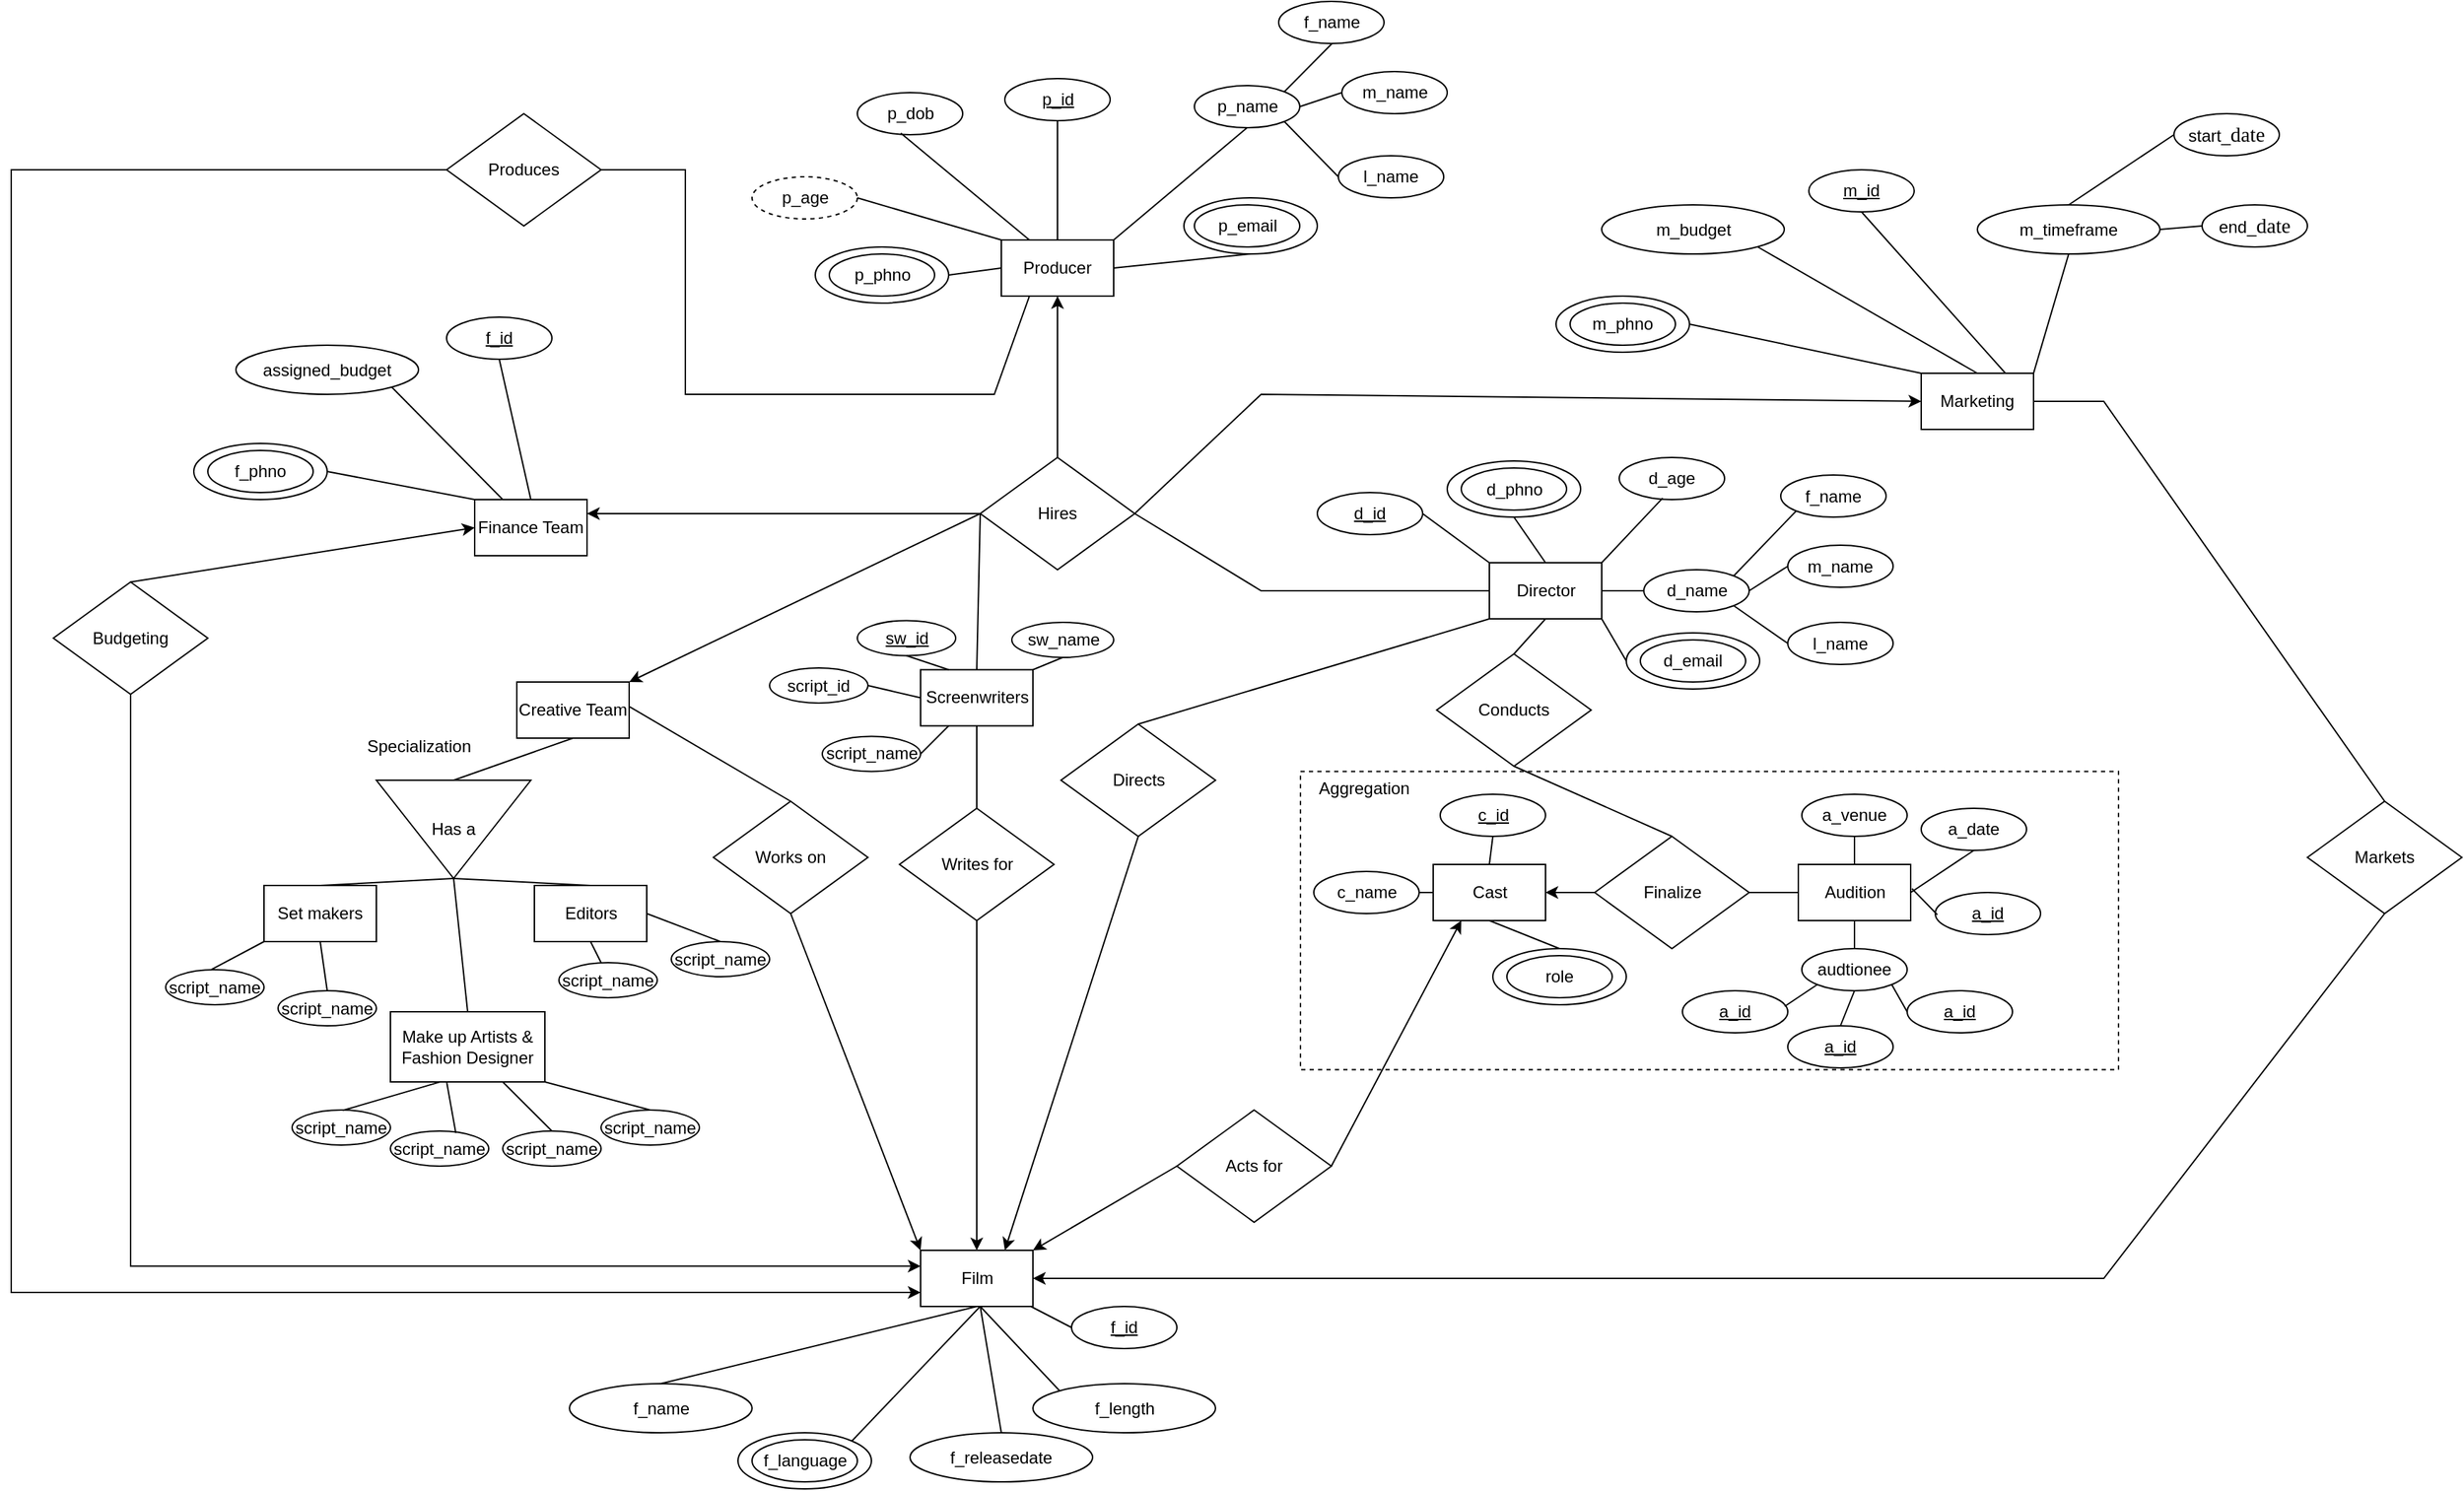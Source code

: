 <mxfile version="24.7.17">
  <diagram name="Page-1" id="a28ancNvF9rZe4fi2EuK">
    <mxGraphModel dx="1861" dy="1610" grid="1" gridSize="10" guides="1" tooltips="1" connect="1" arrows="1" fold="1" page="1" pageScale="1" pageWidth="850" pageHeight="1100" math="0" shadow="0">
      <root>
        <mxCell id="0" />
        <mxCell id="1" parent="0" />
        <mxCell id="AbsimfLk_RCkw9cmsR7M-20" value="" style="rounded=0;whiteSpace=wrap;html=1;dashed=1;" parent="1" vertex="1">
          <mxGeometry x="268" y="98.75" width="582.5" height="212.5" as="geometry" />
        </mxCell>
        <mxCell id="AbsimfLk_RCkw9cmsR7M-3" value="" style="ellipse;whiteSpace=wrap;html=1;" parent="1" vertex="1">
          <mxGeometry x="500" width="95" height="40" as="geometry" />
        </mxCell>
        <mxCell id="AbsimfLk_RCkw9cmsR7M-4" value="" style="endArrow=none;html=1;rounded=0;exitX=1;exitY=1;exitDx=0;exitDy=0;entryX=0;entryY=0.5;entryDx=0;entryDy=0;" parent="1" source="hoW1CS-x4XJGpvW3vnKM-7" target="AbsimfLk_RCkw9cmsR7M-3" edge="1">
          <mxGeometry width="50" height="50" relative="1" as="geometry">
            <mxPoint x="460" y="-5" as="sourcePoint" />
            <mxPoint x="510" y="20" as="targetPoint" />
          </mxGeometry>
        </mxCell>
        <mxCell id="AbsimfLk_RCkw9cmsR7M-2" value="" style="ellipse;whiteSpace=wrap;html=1;" parent="1" vertex="1">
          <mxGeometry x="185" y="-310" width="95" height="40" as="geometry" />
        </mxCell>
        <mxCell id="hoW1CS-x4XJGpvW3vnKM-76" value="" style="ellipse;whiteSpace=wrap;html=1;" parent="1" vertex="1">
          <mxGeometry x="-77.5" y="-275" width="95" height="40" as="geometry" />
        </mxCell>
        <mxCell id="hoW1CS-x4XJGpvW3vnKM-4" value="Cast" style="rounded=0;whiteSpace=wrap;html=1;" parent="1" vertex="1">
          <mxGeometry x="362.5" y="165" width="80" height="40" as="geometry" />
        </mxCell>
        <mxCell id="hoW1CS-x4XJGpvW3vnKM-5" value="&lt;div&gt;Producer&lt;/div&gt;" style="rounded=0;whiteSpace=wrap;html=1;" parent="1" vertex="1">
          <mxGeometry x="55" y="-280" width="80" height="40" as="geometry" />
        </mxCell>
        <mxCell id="hoW1CS-x4XJGpvW3vnKM-6" value="Marketing" style="rounded=0;whiteSpace=wrap;html=1;" parent="1" vertex="1">
          <mxGeometry x="710" y="-185" width="80" height="40" as="geometry" />
        </mxCell>
        <mxCell id="hoW1CS-x4XJGpvW3vnKM-7" value="Director" style="rounded=0;whiteSpace=wrap;html=1;" parent="1" vertex="1">
          <mxGeometry x="402.5" y="-50" width="80" height="40" as="geometry" />
        </mxCell>
        <mxCell id="hoW1CS-x4XJGpvW3vnKM-8" value="Finance Team" style="rounded=0;whiteSpace=wrap;html=1;" parent="1" vertex="1">
          <mxGeometry x="-320" y="-95" width="80" height="40" as="geometry" />
        </mxCell>
        <mxCell id="hoW1CS-x4XJGpvW3vnKM-9" value="Creative Team" style="rounded=0;whiteSpace=wrap;html=1;" parent="1" vertex="1">
          <mxGeometry x="-290" y="35" width="80" height="40" as="geometry" />
        </mxCell>
        <mxCell id="hoW1CS-x4XJGpvW3vnKM-10" value="Screenwriters" style="rounded=0;whiteSpace=wrap;html=1;" parent="1" vertex="1">
          <mxGeometry x="-2.5" y="26.25" width="80" height="40" as="geometry" />
        </mxCell>
        <mxCell id="hoW1CS-x4XJGpvW3vnKM-11" value="Audition" style="rounded=0;whiteSpace=wrap;html=1;" parent="1" vertex="1">
          <mxGeometry x="622.5" y="165" width="80" height="40" as="geometry" />
        </mxCell>
        <mxCell id="hoW1CS-x4XJGpvW3vnKM-14" value="Produces" style="rhombus;whiteSpace=wrap;html=1;" parent="1" vertex="1">
          <mxGeometry x="-340" y="-370" width="110" height="80" as="geometry" />
        </mxCell>
        <mxCell id="1Vm8GJdrDrxkY6hrFtAs-20" style="edgeStyle=orthogonalEdgeStyle;rounded=0;orthogonalLoop=1;jettySize=auto;html=1;entryX=0.5;entryY=1;entryDx=0;entryDy=0;" edge="1" parent="1" source="hoW1CS-x4XJGpvW3vnKM-22" target="hoW1CS-x4XJGpvW3vnKM-5">
          <mxGeometry relative="1" as="geometry" />
        </mxCell>
        <mxCell id="1Vm8GJdrDrxkY6hrFtAs-21" style="edgeStyle=orthogonalEdgeStyle;rounded=0;orthogonalLoop=1;jettySize=auto;html=1;entryX=1;entryY=0.25;entryDx=0;entryDy=0;" edge="1" parent="1" source="hoW1CS-x4XJGpvW3vnKM-22" target="hoW1CS-x4XJGpvW3vnKM-8">
          <mxGeometry relative="1" as="geometry" />
        </mxCell>
        <mxCell id="hoW1CS-x4XJGpvW3vnKM-22" value="Hires" style="rhombus;whiteSpace=wrap;html=1;" parent="1" vertex="1">
          <mxGeometry x="40" y="-125" width="110" height="80" as="geometry" />
        </mxCell>
        <mxCell id="hoW1CS-x4XJGpvW3vnKM-24" value="Directs" style="rhombus;whiteSpace=wrap;html=1;" parent="1" vertex="1">
          <mxGeometry x="97.5" y="65" width="110" height="80" as="geometry" />
        </mxCell>
        <mxCell id="hoW1CS-x4XJGpvW3vnKM-25" value="Works on" style="rhombus;whiteSpace=wrap;html=1;" parent="1" vertex="1">
          <mxGeometry x="-150" y="120" width="110" height="80" as="geometry" />
        </mxCell>
        <mxCell id="hoW1CS-x4XJGpvW3vnKM-26" value="Writes for" style="rhombus;whiteSpace=wrap;html=1;" parent="1" vertex="1">
          <mxGeometry x="-17.5" y="125" width="110" height="80" as="geometry" />
        </mxCell>
        <mxCell id="hoW1CS-x4XJGpvW3vnKM-27" value="Conducts" style="rhombus;whiteSpace=wrap;html=1;" parent="1" vertex="1">
          <mxGeometry x="365" y="15" width="110" height="80" as="geometry" />
        </mxCell>
        <mxCell id="hoW1CS-x4XJGpvW3vnKM-29" value="Finalize" style="rhombus;whiteSpace=wrap;html=1;" parent="1" vertex="1">
          <mxGeometry x="477.5" y="145" width="110" height="80" as="geometry" />
        </mxCell>
        <mxCell id="hoW1CS-x4XJGpvW3vnKM-30" value="Acts for" style="rhombus;whiteSpace=wrap;html=1;" parent="1" vertex="1">
          <mxGeometry x="180" y="340" width="110" height="80" as="geometry" />
        </mxCell>
        <mxCell id="hoW1CS-x4XJGpvW3vnKM-40" value="" style="endArrow=none;html=1;rounded=0;entryX=0;entryY=0.5;entryDx=0;entryDy=0;exitX=0.5;exitY=0;exitDx=0;exitDy=0;" parent="1" source="hoW1CS-x4XJGpvW3vnKM-10" target="hoW1CS-x4XJGpvW3vnKM-22" edge="1">
          <mxGeometry width="50" height="50" relative="1" as="geometry">
            <mxPoint x="50" y="-75" as="sourcePoint" />
            <mxPoint x="50" y="-125" as="targetPoint" />
          </mxGeometry>
        </mxCell>
        <mxCell id="hoW1CS-x4XJGpvW3vnKM-52" value="" style="endArrow=none;html=1;rounded=0;entryX=0.5;entryY=1;entryDx=0;entryDy=0;exitX=0.5;exitY=0;exitDx=0;exitDy=0;" parent="1" source="hoW1CS-x4XJGpvW3vnKM-26" target="hoW1CS-x4XJGpvW3vnKM-10" edge="1">
          <mxGeometry width="50" height="50" relative="1" as="geometry">
            <mxPoint x="160" y="35" as="sourcePoint" />
            <mxPoint x="160" y="-15" as="targetPoint" />
          </mxGeometry>
        </mxCell>
        <mxCell id="hoW1CS-x4XJGpvW3vnKM-58" value="Budgeting" style="rhombus;whiteSpace=wrap;html=1;" parent="1" vertex="1">
          <mxGeometry x="-620" y="-36.25" width="110" height="80" as="geometry" />
        </mxCell>
        <mxCell id="hoW1CS-x4XJGpvW3vnKM-64" value="Markets" style="rhombus;whiteSpace=wrap;html=1;" parent="1" vertex="1">
          <mxGeometry x="985" y="120" width="110" height="80" as="geometry" />
        </mxCell>
        <mxCell id="hoW1CS-x4XJGpvW3vnKM-68" value="&lt;u&gt;p_id&lt;/u&gt;" style="ellipse;whiteSpace=wrap;html=1;" parent="1" vertex="1">
          <mxGeometry x="57.5" y="-395" width="75" height="30" as="geometry" />
        </mxCell>
        <mxCell id="hoW1CS-x4XJGpvW3vnKM-69" value="p_name" style="ellipse;whiteSpace=wrap;html=1;" parent="1" vertex="1">
          <mxGeometry x="192.5" y="-390" width="75" height="30" as="geometry" />
        </mxCell>
        <mxCell id="hoW1CS-x4XJGpvW3vnKM-70" value="f_name" style="ellipse;whiteSpace=wrap;html=1;" parent="1" vertex="1">
          <mxGeometry x="252.5" y="-450" width="75" height="30" as="geometry" />
        </mxCell>
        <mxCell id="hoW1CS-x4XJGpvW3vnKM-71" value="m_name" style="ellipse;whiteSpace=wrap;html=1;" parent="1" vertex="1">
          <mxGeometry x="297.5" y="-400" width="75" height="30" as="geometry" />
        </mxCell>
        <mxCell id="hoW1CS-x4XJGpvW3vnKM-72" value="l_name" style="ellipse;whiteSpace=wrap;html=1;" parent="1" vertex="1">
          <mxGeometry x="295" y="-340" width="75" height="30" as="geometry" />
        </mxCell>
        <mxCell id="hoW1CS-x4XJGpvW3vnKM-73" value="p_dob" style="ellipse;whiteSpace=wrap;html=1;" parent="1" vertex="1">
          <mxGeometry x="-47.5" y="-385" width="75" height="30" as="geometry" />
        </mxCell>
        <mxCell id="hoW1CS-x4XJGpvW3vnKM-74" value="p_age" style="ellipse;whiteSpace=wrap;html=1;dashed=1;" parent="1" vertex="1">
          <mxGeometry x="-122.5" y="-325" width="75" height="30" as="geometry" />
        </mxCell>
        <mxCell id="hoW1CS-x4XJGpvW3vnKM-75" value="&lt;p&gt;p_phno&lt;/p&gt;" style="ellipse;whiteSpace=wrap;html=1;" parent="1" vertex="1">
          <mxGeometry x="-67.5" y="-270" width="75" height="30" as="geometry" />
        </mxCell>
        <mxCell id="hoW1CS-x4XJGpvW3vnKM-77" value="p_email" style="ellipse;whiteSpace=wrap;html=1;" parent="1" vertex="1">
          <mxGeometry x="192.5" y="-305" width="75" height="30" as="geometry" />
        </mxCell>
        <mxCell id="hoW1CS-x4XJGpvW3vnKM-78" value="" style="endArrow=none;html=1;rounded=0;exitX=1;exitY=0.5;exitDx=0;exitDy=0;entryX=0.5;entryY=1;entryDx=0;entryDy=0;" parent="1" source="hoW1CS-x4XJGpvW3vnKM-5" target="AbsimfLk_RCkw9cmsR7M-2" edge="1">
          <mxGeometry width="50" height="50" relative="1" as="geometry">
            <mxPoint x="222.5" y="-265" as="sourcePoint" />
            <mxPoint x="272.5" y="-315" as="targetPoint" />
          </mxGeometry>
        </mxCell>
        <mxCell id="hoW1CS-x4XJGpvW3vnKM-80" value="" style="endArrow=none;html=1;rounded=0;exitX=0.5;exitY=0;exitDx=0;exitDy=0;entryX=0.5;entryY=1;entryDx=0;entryDy=0;" parent="1" source="hoW1CS-x4XJGpvW3vnKM-5" target="hoW1CS-x4XJGpvW3vnKM-68" edge="1">
          <mxGeometry width="50" height="50" relative="1" as="geometry">
            <mxPoint x="152.5" y="-245" as="sourcePoint" />
            <mxPoint x="240.5" y="-265" as="targetPoint" />
          </mxGeometry>
        </mxCell>
        <mxCell id="hoW1CS-x4XJGpvW3vnKM-81" value="" style="endArrow=none;html=1;rounded=0;exitX=1;exitY=0;exitDx=0;exitDy=0;entryX=0.5;entryY=1;entryDx=0;entryDy=0;" parent="1" source="hoW1CS-x4XJGpvW3vnKM-5" target="hoW1CS-x4XJGpvW3vnKM-69" edge="1">
          <mxGeometry width="50" height="50" relative="1" as="geometry">
            <mxPoint x="162.5" y="-235" as="sourcePoint" />
            <mxPoint x="250.5" y="-255" as="targetPoint" />
          </mxGeometry>
        </mxCell>
        <mxCell id="hoW1CS-x4XJGpvW3vnKM-82" value="" style="endArrow=none;html=1;rounded=0;exitX=1;exitY=0;exitDx=0;exitDy=0;entryX=0.5;entryY=1;entryDx=0;entryDy=0;" parent="1" source="hoW1CS-x4XJGpvW3vnKM-69" edge="1">
          <mxGeometry width="50" height="50" relative="1" as="geometry">
            <mxPoint x="202.5" y="-400" as="sourcePoint" />
            <mxPoint x="290.5" y="-420" as="targetPoint" />
          </mxGeometry>
        </mxCell>
        <mxCell id="hoW1CS-x4XJGpvW3vnKM-83" value="" style="endArrow=none;html=1;rounded=0;exitX=1;exitY=0.5;exitDx=0;exitDy=0;entryX=0;entryY=0.5;entryDx=0;entryDy=0;" parent="1" source="hoW1CS-x4XJGpvW3vnKM-69" target="hoW1CS-x4XJGpvW3vnKM-71" edge="1">
          <mxGeometry width="50" height="50" relative="1" as="geometry">
            <mxPoint x="182.5" y="-215" as="sourcePoint" />
            <mxPoint x="270.5" y="-235" as="targetPoint" />
          </mxGeometry>
        </mxCell>
        <mxCell id="hoW1CS-x4XJGpvW3vnKM-84" value="" style="endArrow=none;html=1;rounded=0;exitX=1;exitY=1;exitDx=0;exitDy=0;entryX=0;entryY=0.5;entryDx=0;entryDy=0;" parent="1" source="hoW1CS-x4XJGpvW3vnKM-69" target="hoW1CS-x4XJGpvW3vnKM-72" edge="1">
          <mxGeometry width="50" height="50" relative="1" as="geometry">
            <mxPoint x="192.5" y="-205" as="sourcePoint" />
            <mxPoint x="280.5" y="-225" as="targetPoint" />
          </mxGeometry>
        </mxCell>
        <mxCell id="hoW1CS-x4XJGpvW3vnKM-86" value="" style="endArrow=none;html=1;rounded=0;exitX=0.25;exitY=0;exitDx=0;exitDy=0;entryX=0.412;entryY=0.964;entryDx=0;entryDy=0;entryPerimeter=0;" parent="1" source="hoW1CS-x4XJGpvW3vnKM-5" target="hoW1CS-x4XJGpvW3vnKM-73" edge="1">
          <mxGeometry width="50" height="50" relative="1" as="geometry">
            <mxPoint x="112.5" y="-265" as="sourcePoint" />
            <mxPoint x="104.5" y="-355" as="targetPoint" />
          </mxGeometry>
        </mxCell>
        <mxCell id="hoW1CS-x4XJGpvW3vnKM-87" value="" style="endArrow=none;html=1;rounded=0;exitX=0;exitY=0;exitDx=0;exitDy=0;entryX=1;entryY=0.5;entryDx=0;entryDy=0;" parent="1" source="hoW1CS-x4XJGpvW3vnKM-5" target="hoW1CS-x4XJGpvW3vnKM-74" edge="1">
          <mxGeometry width="50" height="50" relative="1" as="geometry">
            <mxPoint x="122.5" y="-255" as="sourcePoint" />
            <mxPoint x="114.5" y="-345" as="targetPoint" />
          </mxGeometry>
        </mxCell>
        <mxCell id="hoW1CS-x4XJGpvW3vnKM-89" value="" style="endArrow=none;html=1;rounded=0;exitX=0;exitY=0.5;exitDx=0;exitDy=0;entryX=1;entryY=0.5;entryDx=0;entryDy=0;" parent="1" source="hoW1CS-x4XJGpvW3vnKM-5" target="hoW1CS-x4XJGpvW3vnKM-76" edge="1">
          <mxGeometry width="50" height="50" relative="1" as="geometry">
            <mxPoint x="132.5" y="-245" as="sourcePoint" />
            <mxPoint x="22.5" y="-255" as="targetPoint" />
          </mxGeometry>
        </mxCell>
        <mxCell id="hoW1CS-x4XJGpvW3vnKM-97" value="" style="endArrow=none;html=1;rounded=0;entryX=1;entryY=0.5;entryDx=0;entryDy=0;exitX=0;exitY=0.5;exitDx=0;exitDy=0;" parent="1" source="hoW1CS-x4XJGpvW3vnKM-11" target="hoW1CS-x4XJGpvW3vnKM-29" edge="1">
          <mxGeometry width="50" height="50" relative="1" as="geometry">
            <mxPoint x="372.5" y="275" as="sourcePoint" />
            <mxPoint x="412.5" y="215" as="targetPoint" />
          </mxGeometry>
        </mxCell>
        <mxCell id="hoW1CS-x4XJGpvW3vnKM-99" value="" style="endArrow=none;html=1;rounded=0;entryX=0.5;entryY=1;entryDx=0;entryDy=0;exitX=0.5;exitY=0;exitDx=0;exitDy=0;" parent="1" source="hoW1CS-x4XJGpvW3vnKM-29" target="hoW1CS-x4XJGpvW3vnKM-27" edge="1">
          <mxGeometry width="50" height="50" relative="1" as="geometry">
            <mxPoint x="260" y="255" as="sourcePoint" />
            <mxPoint x="300" y="195" as="targetPoint" />
          </mxGeometry>
        </mxCell>
        <mxCell id="hoW1CS-x4XJGpvW3vnKM-100" value="" style="endArrow=none;html=1;rounded=0;entryX=0.5;entryY=1;entryDx=0;entryDy=0;" parent="1" target="hoW1CS-x4XJGpvW3vnKM-7" edge="1">
          <mxGeometry width="50" height="50" relative="1" as="geometry">
            <mxPoint x="420" y="15" as="sourcePoint" />
            <mxPoint x="310" y="205" as="targetPoint" />
          </mxGeometry>
        </mxCell>
        <mxCell id="hoW1CS-x4XJGpvW3vnKM-101" value="" style="endArrow=none;html=1;rounded=0;entryX=1;entryY=0.5;entryDx=0;entryDy=0;exitX=0;exitY=0.5;exitDx=0;exitDy=0;" parent="1" source="hoW1CS-x4XJGpvW3vnKM-7" target="hoW1CS-x4XJGpvW3vnKM-22" edge="1">
          <mxGeometry width="50" height="50" relative="1" as="geometry">
            <mxPoint x="280" y="275" as="sourcePoint" />
            <mxPoint x="320" y="215" as="targetPoint" />
            <Array as="points">
              <mxPoint x="240" y="-30" />
            </Array>
          </mxGeometry>
        </mxCell>
        <mxCell id="hoW1CS-x4XJGpvW3vnKM-102" value="" style="endArrow=none;html=1;rounded=0;entryX=0;entryY=1;entryDx=0;entryDy=0;exitX=0.5;exitY=0;exitDx=0;exitDy=0;" parent="1" source="hoW1CS-x4XJGpvW3vnKM-24" target="hoW1CS-x4XJGpvW3vnKM-7" edge="1">
          <mxGeometry width="50" height="50" relative="1" as="geometry">
            <mxPoint x="290" y="285" as="sourcePoint" />
            <mxPoint x="330" y="225" as="targetPoint" />
          </mxGeometry>
        </mxCell>
        <mxCell id="hoW1CS-x4XJGpvW3vnKM-104" value="Has a" style="triangle;whiteSpace=wrap;html=1;verticalAlign=middle;textDirection=rtl;direction=south;labelPosition=center;verticalLabelPosition=middle;align=center;" parent="1" vertex="1">
          <mxGeometry x="-390" y="105" width="110" height="70" as="geometry" />
        </mxCell>
        <mxCell id="hoW1CS-x4XJGpvW3vnKM-105" value="" style="endArrow=none;html=1;rounded=0;entryX=0.5;entryY=1;entryDx=0;entryDy=0;exitX=0;exitY=0.5;exitDx=0;exitDy=0;" parent="1" source="hoW1CS-x4XJGpvW3vnKM-104" target="hoW1CS-x4XJGpvW3vnKM-9" edge="1">
          <mxGeometry width="50" height="50" relative="1" as="geometry">
            <mxPoint x="-20" y="255" as="sourcePoint" />
            <mxPoint x="-105" y="195" as="targetPoint" />
          </mxGeometry>
        </mxCell>
        <mxCell id="hoW1CS-x4XJGpvW3vnKM-106" value="Set makers" style="rounded=0;whiteSpace=wrap;html=1;" parent="1" vertex="1">
          <mxGeometry x="-470" y="180" width="80" height="40" as="geometry" />
        </mxCell>
        <mxCell id="hoW1CS-x4XJGpvW3vnKM-107" value="Make up Artists &amp;amp; Fashion Designer" style="rounded=0;whiteSpace=wrap;html=1;" parent="1" vertex="1">
          <mxGeometry x="-380" y="270" width="110" height="50" as="geometry" />
        </mxCell>
        <mxCell id="hoW1CS-x4XJGpvW3vnKM-108" value="Editors" style="rounded=0;whiteSpace=wrap;html=1;" parent="1" vertex="1">
          <mxGeometry x="-277.5" y="180" width="80" height="40" as="geometry" />
        </mxCell>
        <mxCell id="hoW1CS-x4XJGpvW3vnKM-110" value="" style="endArrow=none;html=1;rounded=0;entryX=1;entryY=0.5;entryDx=0;entryDy=0;exitX=0.5;exitY=0;exitDx=0;exitDy=0;" parent="1" source="hoW1CS-x4XJGpvW3vnKM-106" target="hoW1CS-x4XJGpvW3vnKM-104" edge="1">
          <mxGeometry width="50" height="50" relative="1" as="geometry">
            <mxPoint x="-325" y="180" as="sourcePoint" />
            <mxPoint x="-290" y="135" as="targetPoint" />
          </mxGeometry>
        </mxCell>
        <mxCell id="hoW1CS-x4XJGpvW3vnKM-111" value="" style="endArrow=none;html=1;rounded=0;entryX=0.5;entryY=0;entryDx=0;entryDy=0;exitX=1;exitY=0.5;exitDx=0;exitDy=0;" parent="1" source="hoW1CS-x4XJGpvW3vnKM-104" target="hoW1CS-x4XJGpvW3vnKM-107" edge="1">
          <mxGeometry width="50" height="50" relative="1" as="geometry">
            <mxPoint x="-315" y="190" as="sourcePoint" />
            <mxPoint x="-280" y="145" as="targetPoint" />
          </mxGeometry>
        </mxCell>
        <mxCell id="hoW1CS-x4XJGpvW3vnKM-112" value="" style="endArrow=none;html=1;rounded=0;entryX=1;entryY=0.5;entryDx=0;entryDy=0;exitX=0.5;exitY=0;exitDx=0;exitDy=0;" parent="1" source="hoW1CS-x4XJGpvW3vnKM-108" target="hoW1CS-x4XJGpvW3vnKM-104" edge="1">
          <mxGeometry width="50" height="50" relative="1" as="geometry">
            <mxPoint x="-305" y="200" as="sourcePoint" />
            <mxPoint x="-270" y="155" as="targetPoint" />
          </mxGeometry>
        </mxCell>
        <mxCell id="hoW1CS-x4XJGpvW3vnKM-130" value="d_name" style="ellipse;whiteSpace=wrap;html=1;" parent="1" vertex="1">
          <mxGeometry x="512.5" y="-45" width="75" height="30" as="geometry" />
        </mxCell>
        <mxCell id="hoW1CS-x4XJGpvW3vnKM-131" value="f_name" style="ellipse;whiteSpace=wrap;html=1;" parent="1" vertex="1">
          <mxGeometry x="610" y="-112.5" width="75" height="30" as="geometry" />
        </mxCell>
        <mxCell id="hoW1CS-x4XJGpvW3vnKM-132" value="m_name" style="ellipse;whiteSpace=wrap;html=1;" parent="1" vertex="1">
          <mxGeometry x="615" y="-62.5" width="75" height="30" as="geometry" />
        </mxCell>
        <mxCell id="hoW1CS-x4XJGpvW3vnKM-133" value="l_name" style="ellipse;whiteSpace=wrap;html=1;" parent="1" vertex="1">
          <mxGeometry x="615" y="-7.5" width="75" height="30" as="geometry" />
        </mxCell>
        <mxCell id="hoW1CS-x4XJGpvW3vnKM-134" value="d_email" style="ellipse;whiteSpace=wrap;html=1;" parent="1" vertex="1">
          <mxGeometry x="510" y="5" width="75" height="30" as="geometry" />
        </mxCell>
        <mxCell id="hoW1CS-x4XJGpvW3vnKM-135" value="" style="endArrow=none;html=1;rounded=0;exitX=1;exitY=0;exitDx=0;exitDy=0;entryX=0;entryY=1;entryDx=0;entryDy=0;" parent="1" source="hoW1CS-x4XJGpvW3vnKM-130" target="hoW1CS-x4XJGpvW3vnKM-131" edge="1">
          <mxGeometry width="50" height="50" relative="1" as="geometry">
            <mxPoint x="520" y="-62.5" as="sourcePoint" />
            <mxPoint x="608" y="-82.5" as="targetPoint" />
          </mxGeometry>
        </mxCell>
        <mxCell id="hoW1CS-x4XJGpvW3vnKM-136" value="" style="endArrow=none;html=1;rounded=0;exitX=1;exitY=0.5;exitDx=0;exitDy=0;entryX=0;entryY=0.5;entryDx=0;entryDy=0;" parent="1" source="hoW1CS-x4XJGpvW3vnKM-130" target="hoW1CS-x4XJGpvW3vnKM-132" edge="1">
          <mxGeometry width="50" height="50" relative="1" as="geometry">
            <mxPoint x="500" y="122.5" as="sourcePoint" />
            <mxPoint x="588" y="102.5" as="targetPoint" />
          </mxGeometry>
        </mxCell>
        <mxCell id="hoW1CS-x4XJGpvW3vnKM-137" value="" style="endArrow=none;html=1;rounded=0;exitX=1;exitY=1;exitDx=0;exitDy=0;entryX=0;entryY=0.5;entryDx=0;entryDy=0;" parent="1" source="hoW1CS-x4XJGpvW3vnKM-130" target="hoW1CS-x4XJGpvW3vnKM-133" edge="1">
          <mxGeometry width="50" height="50" relative="1" as="geometry">
            <mxPoint x="510" y="132.5" as="sourcePoint" />
            <mxPoint x="598" y="112.5" as="targetPoint" />
          </mxGeometry>
        </mxCell>
        <mxCell id="hoW1CS-x4XJGpvW3vnKM-140" value="" style="ellipse;whiteSpace=wrap;html=1;" parent="1" vertex="1">
          <mxGeometry x="372.5" y="-122.5" width="95" height="40" as="geometry" />
        </mxCell>
        <mxCell id="hoW1CS-x4XJGpvW3vnKM-141" value="d_age" style="ellipse;whiteSpace=wrap;html=1;" parent="1" vertex="1">
          <mxGeometry x="495" y="-125" width="75" height="30" as="geometry" />
        </mxCell>
        <mxCell id="hoW1CS-x4XJGpvW3vnKM-143" value="&lt;p&gt;d_phno&lt;/p&gt;" style="ellipse;whiteSpace=wrap;html=1;" parent="1" vertex="1">
          <mxGeometry x="382.5" y="-117.5" width="75" height="30" as="geometry" />
        </mxCell>
        <mxCell id="hoW1CS-x4XJGpvW3vnKM-144" value="" style="endArrow=none;html=1;rounded=0;exitX=1;exitY=0;exitDx=0;exitDy=0;entryX=0.412;entryY=0.964;entryDx=0;entryDy=0;entryPerimeter=0;" parent="1" source="hoW1CS-x4XJGpvW3vnKM-7" target="hoW1CS-x4XJGpvW3vnKM-141" edge="1">
          <mxGeometry width="50" height="50" relative="1" as="geometry">
            <mxPoint x="535" y="-95" as="sourcePoint" />
            <mxPoint x="557" y="-175" as="targetPoint" />
          </mxGeometry>
        </mxCell>
        <mxCell id="hoW1CS-x4XJGpvW3vnKM-146" value="" style="endArrow=none;html=1;rounded=0;exitX=0.5;exitY=0;exitDx=0;exitDy=0;entryX=0.5;entryY=1;entryDx=0;entryDy=0;" parent="1" source="hoW1CS-x4XJGpvW3vnKM-7" target="hoW1CS-x4XJGpvW3vnKM-140" edge="1">
          <mxGeometry width="50" height="50" relative="1" as="geometry">
            <mxPoint x="520" y="-102.5" as="sourcePoint" />
            <mxPoint x="480" y="-102.5" as="targetPoint" />
          </mxGeometry>
        </mxCell>
        <mxCell id="hoW1CS-x4XJGpvW3vnKM-148" value="" style="endArrow=none;html=1;rounded=0;exitX=1;exitY=0.5;exitDx=0;exitDy=0;entryX=0;entryY=0.5;entryDx=0;entryDy=0;" parent="1" source="hoW1CS-x4XJGpvW3vnKM-7" target="hoW1CS-x4XJGpvW3vnKM-130" edge="1">
          <mxGeometry width="50" height="50" relative="1" as="geometry">
            <mxPoint x="470" y="5" as="sourcePoint" />
            <mxPoint x="520" y="30" as="targetPoint" />
          </mxGeometry>
        </mxCell>
        <mxCell id="hoW1CS-x4XJGpvW3vnKM-149" value="&lt;u&gt;f_id&lt;/u&gt;" style="ellipse;whiteSpace=wrap;html=1;" parent="1" vertex="1">
          <mxGeometry x="-340" y="-225" width="75" height="30" as="geometry" />
        </mxCell>
        <mxCell id="hoW1CS-x4XJGpvW3vnKM-150" value="assigned_budget" style="ellipse;whiteSpace=wrap;html=1;" parent="1" vertex="1">
          <mxGeometry x="-490" y="-205" width="130" height="35" as="geometry" />
        </mxCell>
        <mxCell id="hoW1CS-x4XJGpvW3vnKM-153" value="" style="ellipse;whiteSpace=wrap;html=1;" parent="1" vertex="1">
          <mxGeometry x="-520" y="-135" width="95" height="40" as="geometry" />
        </mxCell>
        <mxCell id="hoW1CS-x4XJGpvW3vnKM-154" value="&lt;p&gt;f_phno&lt;/p&gt;" style="ellipse;whiteSpace=wrap;html=1;" parent="1" vertex="1">
          <mxGeometry x="-510" y="-130" width="75" height="30" as="geometry" />
        </mxCell>
        <mxCell id="hoW1CS-x4XJGpvW3vnKM-155" value="" style="endArrow=none;html=1;rounded=0;exitX=0.5;exitY=0;exitDx=0;exitDy=0;entryX=0.5;entryY=1;entryDx=0;entryDy=0;" parent="1" source="hoW1CS-x4XJGpvW3vnKM-8" target="hoW1CS-x4XJGpvW3vnKM-149" edge="1">
          <mxGeometry width="50" height="50" relative="1" as="geometry">
            <mxPoint x="-200" y="-140" as="sourcePoint" />
            <mxPoint x="-310" y="-175" as="targetPoint" />
          </mxGeometry>
        </mxCell>
        <mxCell id="hoW1CS-x4XJGpvW3vnKM-156" value="" style="endArrow=none;html=1;rounded=0;exitX=0.25;exitY=0;exitDx=0;exitDy=0;entryX=1;entryY=1;entryDx=0;entryDy=0;" parent="1" source="hoW1CS-x4XJGpvW3vnKM-8" target="hoW1CS-x4XJGpvW3vnKM-150" edge="1">
          <mxGeometry width="50" height="50" relative="1" as="geometry">
            <mxPoint x="-270" y="-85" as="sourcePoint" />
            <mxPoint x="-292" y="-185" as="targetPoint" />
          </mxGeometry>
        </mxCell>
        <mxCell id="hoW1CS-x4XJGpvW3vnKM-157" value="" style="endArrow=none;html=1;rounded=0;exitX=0;exitY=0;exitDx=0;exitDy=0;entryX=1;entryY=0.5;entryDx=0;entryDy=0;" parent="1" source="hoW1CS-x4XJGpvW3vnKM-8" target="hoW1CS-x4XJGpvW3vnKM-153" edge="1">
          <mxGeometry width="50" height="50" relative="1" as="geometry">
            <mxPoint x="-260" y="-75" as="sourcePoint" />
            <mxPoint x="-282" y="-175" as="targetPoint" />
          </mxGeometry>
        </mxCell>
        <mxCell id="hoW1CS-x4XJGpvW3vnKM-158" value="&lt;u&gt;m_id&lt;/u&gt;" style="ellipse;whiteSpace=wrap;html=1;" parent="1" vertex="1">
          <mxGeometry x="630" y="-330" width="75" height="30" as="geometry" />
        </mxCell>
        <mxCell id="hoW1CS-x4XJGpvW3vnKM-159" value="m_budget" style="ellipse;whiteSpace=wrap;html=1;" parent="1" vertex="1">
          <mxGeometry x="482.5" y="-305" width="130" height="35" as="geometry" />
        </mxCell>
        <mxCell id="hoW1CS-x4XJGpvW3vnKM-160" value="" style="ellipse;whiteSpace=wrap;html=1;" parent="1" vertex="1">
          <mxGeometry x="450" y="-240" width="95" height="40" as="geometry" />
        </mxCell>
        <mxCell id="hoW1CS-x4XJGpvW3vnKM-161" value="&lt;p&gt;m_phno&lt;/p&gt;" style="ellipse;whiteSpace=wrap;html=1;" parent="1" vertex="1">
          <mxGeometry x="460" y="-235" width="75" height="30" as="geometry" />
        </mxCell>
        <mxCell id="hoW1CS-x4XJGpvW3vnKM-162" value="" style="endArrow=none;html=1;rounded=0;exitX=0.75;exitY=0;exitDx=0;exitDy=0;entryX=0.5;entryY=1;entryDx=0;entryDy=0;" parent="1" source="hoW1CS-x4XJGpvW3vnKM-6" target="hoW1CS-x4XJGpvW3vnKM-158" edge="1">
          <mxGeometry width="50" height="50" relative="1" as="geometry">
            <mxPoint x="690" y="-200" as="sourcePoint" />
            <mxPoint x="660" y="-280" as="targetPoint" />
          </mxGeometry>
        </mxCell>
        <mxCell id="hoW1CS-x4XJGpvW3vnKM-163" value="" style="endArrow=none;html=1;rounded=0;exitX=0.5;exitY=0;exitDx=0;exitDy=0;entryX=1;entryY=1;entryDx=0;entryDy=0;" parent="1" source="hoW1CS-x4XJGpvW3vnKM-6" target="hoW1CS-x4XJGpvW3vnKM-159" edge="1">
          <mxGeometry width="50" height="50" relative="1" as="geometry">
            <mxPoint x="670" y="-200" as="sourcePoint" />
            <mxPoint x="678" y="-290" as="targetPoint" />
          </mxGeometry>
        </mxCell>
        <mxCell id="hoW1CS-x4XJGpvW3vnKM-164" value="" style="endArrow=none;html=1;rounded=0;entryX=1;entryY=0.5;entryDx=0;entryDy=0;exitX=0;exitY=0;exitDx=0;exitDy=0;" parent="1" source="hoW1CS-x4XJGpvW3vnKM-6" edge="1">
          <mxGeometry width="50" height="50" relative="1" as="geometry">
            <mxPoint x="630" y="-182" as="sourcePoint" />
            <mxPoint x="545" y="-220" as="targetPoint" />
          </mxGeometry>
        </mxCell>
        <mxCell id="hoW1CS-x4XJGpvW3vnKM-165" value="" style="endArrow=none;html=1;rounded=0;exitX=0.5;exitY=0;exitDx=0;exitDy=0;entryX=1;entryY=0.5;entryDx=0;entryDy=0;" parent="1" source="hoW1CS-x4XJGpvW3vnKM-64" target="hoW1CS-x4XJGpvW3vnKM-6" edge="1">
          <mxGeometry width="50" height="50" relative="1" as="geometry">
            <mxPoint x="587" y="-31" as="sourcePoint" />
            <mxPoint x="618" y="-72.5" as="targetPoint" />
            <Array as="points">
              <mxPoint x="840" y="-165" />
            </Array>
          </mxGeometry>
        </mxCell>
        <mxCell id="hoW1CS-x4XJGpvW3vnKM-166" value="m_timeframe" style="ellipse;whiteSpace=wrap;html=1;" parent="1" vertex="1">
          <mxGeometry x="750" y="-305" width="130" height="35" as="geometry" />
        </mxCell>
        <mxCell id="hoW1CS-x4XJGpvW3vnKM-167" value="" style="endArrow=none;html=1;rounded=0;exitX=1;exitY=0;exitDx=0;exitDy=0;entryX=0.5;entryY=1;entryDx=0;entryDy=0;" parent="1" source="hoW1CS-x4XJGpvW3vnKM-6" target="hoW1CS-x4XJGpvW3vnKM-166" edge="1">
          <mxGeometry width="50" height="50" relative="1" as="geometry">
            <mxPoint x="695" y="-175" as="sourcePoint" />
            <mxPoint x="678" y="-290" as="targetPoint" />
          </mxGeometry>
        </mxCell>
        <mxCell id="hoW1CS-x4XJGpvW3vnKM-174" value="&lt;u&gt;f_id&lt;/u&gt;" style="ellipse;whiteSpace=wrap;html=1;" parent="1" vertex="1">
          <mxGeometry x="105.0" y="480" width="75" height="30" as="geometry" />
        </mxCell>
        <mxCell id="hoW1CS-x4XJGpvW3vnKM-175" value="f_releasedate" style="ellipse;whiteSpace=wrap;html=1;" parent="1" vertex="1">
          <mxGeometry x="-10.0" y="570" width="130" height="35" as="geometry" />
        </mxCell>
        <mxCell id="hoW1CS-x4XJGpvW3vnKM-176" value="f_length" style="ellipse;whiteSpace=wrap;html=1;" parent="1" vertex="1">
          <mxGeometry x="77.5" y="535" width="130" height="35" as="geometry" />
        </mxCell>
        <mxCell id="_W56uVr0fT6QvAU-Cikb-1" value="f_name" style="ellipse;whiteSpace=wrap;html=1;" parent="1" vertex="1">
          <mxGeometry x="-252.5" y="535" width="130" height="35" as="geometry" />
        </mxCell>
        <mxCell id="_W56uVr0fT6QvAU-Cikb-2" value="" style="endArrow=none;html=1;rounded=0;entryX=0.5;entryY=0;entryDx=0;entryDy=0;exitX=0.5;exitY=1;exitDx=0;exitDy=0;" parent="1" source="hoW1CS-x4XJGpvW3vnKM-2" target="_W56uVr0fT6QvAU-Cikb-1" edge="1">
          <mxGeometry width="50" height="50" relative="1" as="geometry">
            <mxPoint x="10" y="470" as="sourcePoint" />
            <mxPoint x="-155" y="470" as="targetPoint" />
          </mxGeometry>
        </mxCell>
        <mxCell id="_W56uVr0fT6QvAU-Cikb-3" value="a_venue" style="ellipse;whiteSpace=wrap;html=1;" parent="1" vertex="1">
          <mxGeometry x="625" y="115" width="75" height="30" as="geometry" />
        </mxCell>
        <mxCell id="_W56uVr0fT6QvAU-Cikb-5" value="&lt;u&gt;a_id&lt;/u&gt;" style="ellipse;whiteSpace=wrap;html=1;" parent="1" vertex="1">
          <mxGeometry x="720" y="185" width="75" height="30" as="geometry" />
        </mxCell>
        <mxCell id="_W56uVr0fT6QvAU-Cikb-6" value="audtionee" style="ellipse;whiteSpace=wrap;html=1;" parent="1" vertex="1">
          <mxGeometry x="625" y="225" width="75" height="30" as="geometry" />
        </mxCell>
        <mxCell id="_W56uVr0fT6QvAU-Cikb-7" value="" style="endArrow=none;html=1;rounded=0;entryX=0.5;entryY=0;entryDx=0;entryDy=0;exitX=0.5;exitY=1;exitDx=0;exitDy=0;" parent="1" source="_W56uVr0fT6QvAU-Cikb-3" target="hoW1CS-x4XJGpvW3vnKM-11" edge="1">
          <mxGeometry width="50" height="50" relative="1" as="geometry">
            <mxPoint x="633" y="195" as="sourcePoint" />
            <mxPoint x="598" y="195" as="targetPoint" />
          </mxGeometry>
        </mxCell>
        <mxCell id="_W56uVr0fT6QvAU-Cikb-9" value="" style="endArrow=none;html=1;rounded=0;entryX=1.012;entryY=0.432;entryDx=0;entryDy=0;exitX=0.02;exitY=0.53;exitDx=0;exitDy=0;exitPerimeter=0;entryPerimeter=0;" parent="1" source="_W56uVr0fT6QvAU-Cikb-5" target="hoW1CS-x4XJGpvW3vnKM-11" edge="1">
          <mxGeometry width="50" height="50" relative="1" as="geometry">
            <mxPoint x="673" y="155" as="sourcePoint" />
            <mxPoint x="673" y="175" as="targetPoint" />
          </mxGeometry>
        </mxCell>
        <mxCell id="_W56uVr0fT6QvAU-Cikb-11" value="" style="endArrow=none;html=1;rounded=0;entryX=0.5;entryY=1;entryDx=0;entryDy=0;exitX=0.5;exitY=0;exitDx=0;exitDy=0;" parent="1" source="_W56uVr0fT6QvAU-Cikb-6" target="hoW1CS-x4XJGpvW3vnKM-11" edge="1">
          <mxGeometry width="50" height="50" relative="1" as="geometry">
            <mxPoint x="732" y="196" as="sourcePoint" />
            <mxPoint x="713" y="192" as="targetPoint" />
          </mxGeometry>
        </mxCell>
        <mxCell id="_W56uVr0fT6QvAU-Cikb-12" value="&lt;u&gt;c_id&lt;/u&gt;" style="ellipse;whiteSpace=wrap;html=1;" parent="1" vertex="1">
          <mxGeometry x="367.5" y="115" width="75" height="30" as="geometry" />
        </mxCell>
        <mxCell id="_W56uVr0fT6QvAU-Cikb-13" value="c_name" style="ellipse;whiteSpace=wrap;html=1;" parent="1" vertex="1">
          <mxGeometry x="277.5" y="170" width="75" height="30" as="geometry" />
        </mxCell>
        <mxCell id="_W56uVr0fT6QvAU-Cikb-15" value="" style="endArrow=none;html=1;rounded=0;exitX=0.5;exitY=0;exitDx=0;exitDy=0;entryX=0.5;entryY=1;entryDx=0;entryDy=0;" parent="1" source="hoW1CS-x4XJGpvW3vnKM-4" target="_W56uVr0fT6QvAU-Cikb-12" edge="1">
          <mxGeometry width="50" height="50" relative="1" as="geometry">
            <mxPoint x="453" y="195" as="sourcePoint" />
            <mxPoint x="488" y="195" as="targetPoint" />
          </mxGeometry>
        </mxCell>
        <mxCell id="_W56uVr0fT6QvAU-Cikb-16" value="" style="endArrow=none;html=1;rounded=0;exitX=0.5;exitY=0;exitDx=0;exitDy=0;entryX=0.5;entryY=1;entryDx=0;entryDy=0;" parent="1" source="AbsimfLk_RCkw9cmsR7M-16" target="hoW1CS-x4XJGpvW3vnKM-4" edge="1">
          <mxGeometry width="50" height="50" relative="1" as="geometry">
            <mxPoint x="445.0" y="220" as="sourcePoint" />
            <mxPoint x="415" y="155" as="targetPoint" />
          </mxGeometry>
        </mxCell>
        <mxCell id="_W56uVr0fT6QvAU-Cikb-17" value="" style="endArrow=none;html=1;rounded=0;exitX=0;exitY=0.5;exitDx=0;exitDy=0;entryX=1;entryY=0.5;entryDx=0;entryDy=0;" parent="1" source="hoW1CS-x4XJGpvW3vnKM-4" target="_W56uVr0fT6QvAU-Cikb-13" edge="1">
          <mxGeometry width="50" height="50" relative="1" as="geometry">
            <mxPoint x="423" y="185" as="sourcePoint" />
            <mxPoint x="425" y="165" as="targetPoint" />
          </mxGeometry>
        </mxCell>
        <mxCell id="_W56uVr0fT6QvAU-Cikb-18" value="&lt;u&gt;sw_id&lt;/u&gt;" style="ellipse;whiteSpace=wrap;html=1;" parent="1" vertex="1">
          <mxGeometry x="-47.5" y="-8.75" width="70" height="25" as="geometry" />
        </mxCell>
        <mxCell id="_W56uVr0fT6QvAU-Cikb-19" value="sw_name" style="ellipse;whiteSpace=wrap;html=1;" parent="1" vertex="1">
          <mxGeometry x="62.5" y="-7.5" width="72.5" height="25" as="geometry" />
        </mxCell>
        <mxCell id="ztzSCrT_-gO-KoaSvvsn-2" value="script_id" style="ellipse;whiteSpace=wrap;html=1;" parent="1" vertex="1">
          <mxGeometry x="-110" y="25" width="70" height="25" as="geometry" />
        </mxCell>
        <mxCell id="ztzSCrT_-gO-KoaSvvsn-3" value="script_name" style="ellipse;whiteSpace=wrap;html=1;" parent="1" vertex="1">
          <mxGeometry x="-72.5" y="73.75" width="70" height="25" as="geometry" />
        </mxCell>
        <mxCell id="ztzSCrT_-gO-KoaSvvsn-4" value="" style="endArrow=none;html=1;rounded=0;entryX=0.5;entryY=1;entryDx=0;entryDy=0;exitX=1;exitY=0;exitDx=0;exitDy=0;" parent="1" source="hoW1CS-x4XJGpvW3vnKM-10" target="_W56uVr0fT6QvAU-Cikb-19" edge="1">
          <mxGeometry width="50" height="50" relative="1" as="geometry">
            <mxPoint x="48" y="36.25" as="sourcePoint" />
            <mxPoint x="115" y="-63.75" as="targetPoint" />
          </mxGeometry>
        </mxCell>
        <mxCell id="ztzSCrT_-gO-KoaSvvsn-5" value="" style="endArrow=none;html=1;rounded=0;entryX=0.5;entryY=1;entryDx=0;entryDy=0;exitX=0.25;exitY=0;exitDx=0;exitDy=0;" parent="1" source="hoW1CS-x4XJGpvW3vnKM-10" target="_W56uVr0fT6QvAU-Cikb-18" edge="1">
          <mxGeometry width="50" height="50" relative="1" as="geometry">
            <mxPoint x="88" y="36.25" as="sourcePoint" />
            <mxPoint x="106" y="31.25" as="targetPoint" />
          </mxGeometry>
        </mxCell>
        <mxCell id="ztzSCrT_-gO-KoaSvvsn-6" value="" style="endArrow=none;html=1;rounded=0;entryX=0.25;entryY=1;entryDx=0;entryDy=0;exitX=1;exitY=0.5;exitDx=0;exitDy=0;" parent="1" source="ztzSCrT_-gO-KoaSvvsn-3" target="hoW1CS-x4XJGpvW3vnKM-10" edge="1">
          <mxGeometry width="50" height="50" relative="1" as="geometry">
            <mxPoint x="98" y="46.25" as="sourcePoint" />
            <mxPoint x="116" y="41.25" as="targetPoint" />
          </mxGeometry>
        </mxCell>
        <mxCell id="ztzSCrT_-gO-KoaSvvsn-7" value="" style="endArrow=none;html=1;rounded=0;entryX=1;entryY=0.5;entryDx=0;entryDy=0;exitX=0;exitY=0.5;exitDx=0;exitDy=0;" parent="1" source="hoW1CS-x4XJGpvW3vnKM-10" target="ztzSCrT_-gO-KoaSvvsn-2" edge="1">
          <mxGeometry width="50" height="50" relative="1" as="geometry">
            <mxPoint x="108" y="56.25" as="sourcePoint" />
            <mxPoint x="-35" y="41.25" as="targetPoint" />
          </mxGeometry>
        </mxCell>
        <mxCell id="AbsimfLk_RCkw9cmsR7M-5" value="start_&lt;span style=&quot;font-size:11.0pt;line-height:&lt;br/&gt;107%;font-family:&amp;quot;Times New Roman&amp;quot;,&amp;quot;serif&amp;quot;;mso-fareast-font-family:Calibri;&lt;br/&gt;mso-fareast-theme-font:minor-latin;mso-ansi-language:EN-IN;mso-fareast-language:&lt;br/&gt;EN-US;mso-bidi-language:AR-SA&quot; lang=&quot;EN-IN&quot;&gt;date&lt;/span&gt;" style="ellipse;whiteSpace=wrap;html=1;" parent="1" vertex="1">
          <mxGeometry x="890" y="-370" width="75" height="30" as="geometry" />
        </mxCell>
        <mxCell id="AbsimfLk_RCkw9cmsR7M-6" value="end_&lt;span style=&quot;font-size:11.0pt;line-height:&lt;br/&gt;107%;font-family:&amp;quot;Times New Roman&amp;quot;,&amp;quot;serif&amp;quot;;mso-fareast-font-family:Calibri;&lt;br/&gt;mso-fareast-theme-font:minor-latin;mso-ansi-language:EN-IN;mso-fareast-language:&lt;br/&gt;EN-US;mso-bidi-language:AR-SA&quot; lang=&quot;EN-IN&quot;&gt;date&lt;/span&gt;" style="ellipse;whiteSpace=wrap;html=1;" parent="1" vertex="1">
          <mxGeometry x="910" y="-305" width="75" height="30" as="geometry" />
        </mxCell>
        <mxCell id="AbsimfLk_RCkw9cmsR7M-8" value="" style="endArrow=none;html=1;rounded=0;exitX=0.5;exitY=0;exitDx=0;exitDy=0;entryX=0;entryY=0.5;entryDx=0;entryDy=0;" parent="1" source="hoW1CS-x4XJGpvW3vnKM-166" target="AbsimfLk_RCkw9cmsR7M-5" edge="1">
          <mxGeometry width="50" height="50" relative="1" as="geometry">
            <mxPoint x="830" y="-193" as="sourcePoint" />
            <mxPoint x="874" y="-240" as="targetPoint" />
          </mxGeometry>
        </mxCell>
        <mxCell id="AbsimfLk_RCkw9cmsR7M-9" value="" style="endArrow=none;html=1;rounded=0;exitX=1;exitY=0.5;exitDx=0;exitDy=0;entryX=0;entryY=0.5;entryDx=0;entryDy=0;" parent="1" source="hoW1CS-x4XJGpvW3vnKM-166" target="AbsimfLk_RCkw9cmsR7M-6" edge="1">
          <mxGeometry width="50" height="50" relative="1" as="geometry">
            <mxPoint x="840" y="-183" as="sourcePoint" />
            <mxPoint x="884" y="-230" as="targetPoint" />
          </mxGeometry>
        </mxCell>
        <mxCell id="AbsimfLk_RCkw9cmsR7M-10" value="&lt;u&gt;d_id&lt;/u&gt;" style="ellipse;whiteSpace=wrap;html=1;" parent="1" vertex="1">
          <mxGeometry x="280" y="-100" width="75" height="30" as="geometry" />
        </mxCell>
        <mxCell id="AbsimfLk_RCkw9cmsR7M-11" value="" style="endArrow=none;html=1;rounded=0;exitX=0;exitY=0;exitDx=0;exitDy=0;entryX=1;entryY=0.5;entryDx=0;entryDy=0;" parent="1" source="hoW1CS-x4XJGpvW3vnKM-7" target="AbsimfLk_RCkw9cmsR7M-10" edge="1">
          <mxGeometry width="50" height="50" relative="1" as="geometry">
            <mxPoint x="430" y="-35" as="sourcePoint" />
            <mxPoint x="430" y="-72" as="targetPoint" />
          </mxGeometry>
        </mxCell>
        <mxCell id="AbsimfLk_RCkw9cmsR7M-16" value="" style="ellipse;whiteSpace=wrap;html=1;" parent="1" vertex="1">
          <mxGeometry x="405" y="225" width="95" height="40" as="geometry" />
        </mxCell>
        <mxCell id="AbsimfLk_RCkw9cmsR7M-17" value="&lt;p&gt;role&lt;/p&gt;" style="ellipse;whiteSpace=wrap;html=1;" parent="1" vertex="1">
          <mxGeometry x="415" y="230" width="75" height="30" as="geometry" />
        </mxCell>
        <mxCell id="AbsimfLk_RCkw9cmsR7M-18" value="a_date" style="ellipse;whiteSpace=wrap;html=1;" parent="1" vertex="1">
          <mxGeometry x="710" y="125" width="75" height="30" as="geometry" />
        </mxCell>
        <mxCell id="AbsimfLk_RCkw9cmsR7M-19" value="" style="endArrow=none;html=1;rounded=0;exitX=0.5;exitY=1;exitDx=0;exitDy=0;entryX=1;entryY=0.5;entryDx=0;entryDy=0;" parent="1" source="AbsimfLk_RCkw9cmsR7M-18" target="hoW1CS-x4XJGpvW3vnKM-11" edge="1">
          <mxGeometry width="50" height="50" relative="1" as="geometry">
            <mxPoint x="732" y="211" as="sourcePoint" />
            <mxPoint x="710" y="185" as="targetPoint" />
          </mxGeometry>
        </mxCell>
        <mxCell id="AbsimfLk_RCkw9cmsR7M-21" value="&lt;u&gt;a_id&lt;/u&gt;" style="ellipse;whiteSpace=wrap;html=1;" parent="1" vertex="1">
          <mxGeometry x="540" y="255" width="75" height="30" as="geometry" />
        </mxCell>
        <mxCell id="AbsimfLk_RCkw9cmsR7M-22" value="&lt;u&gt;a_id&lt;/u&gt;" style="ellipse;whiteSpace=wrap;html=1;" parent="1" vertex="1">
          <mxGeometry x="615" y="280" width="75" height="30" as="geometry" />
        </mxCell>
        <mxCell id="AbsimfLk_RCkw9cmsR7M-23" value="&lt;u&gt;a_id&lt;/u&gt;" style="ellipse;whiteSpace=wrap;html=1;" parent="1" vertex="1">
          <mxGeometry x="700" y="255" width="75" height="30" as="geometry" />
        </mxCell>
        <mxCell id="AbsimfLk_RCkw9cmsR7M-24" value="" style="endArrow=none;html=1;rounded=0;entryX=0.5;entryY=1;entryDx=0;entryDy=0;exitX=0.5;exitY=0;exitDx=0;exitDy=0;" parent="1" source="AbsimfLk_RCkw9cmsR7M-22" target="_W56uVr0fT6QvAU-Cikb-6" edge="1">
          <mxGeometry width="50" height="50" relative="1" as="geometry">
            <mxPoint x="732" y="211" as="sourcePoint" />
            <mxPoint x="713" y="192" as="targetPoint" />
          </mxGeometry>
        </mxCell>
        <mxCell id="AbsimfLk_RCkw9cmsR7M-25" value="" style="endArrow=none;html=1;rounded=0;entryX=1;entryY=1;entryDx=0;entryDy=0;exitX=0;exitY=0.5;exitDx=0;exitDy=0;" parent="1" source="AbsimfLk_RCkw9cmsR7M-23" target="_W56uVr0fT6QvAU-Cikb-6" edge="1">
          <mxGeometry width="50" height="50" relative="1" as="geometry">
            <mxPoint x="663" y="290" as="sourcePoint" />
            <mxPoint x="673" y="265" as="targetPoint" />
          </mxGeometry>
        </mxCell>
        <mxCell id="AbsimfLk_RCkw9cmsR7M-26" value="" style="endArrow=none;html=1;rounded=0;entryX=0;entryY=1;entryDx=0;entryDy=0;exitX=0.971;exitY=0.371;exitDx=0;exitDy=0;exitPerimeter=0;" parent="1" source="AbsimfLk_RCkw9cmsR7M-21" target="_W56uVr0fT6QvAU-Cikb-6" edge="1">
          <mxGeometry width="50" height="50" relative="1" as="geometry">
            <mxPoint x="673" y="300" as="sourcePoint" />
            <mxPoint x="683" y="275" as="targetPoint" />
          </mxGeometry>
        </mxCell>
        <mxCell id="AbsimfLk_RCkw9cmsR7M-28" value="" style="endArrow=none;html=1;rounded=0;exitX=0.25;exitY=1;exitDx=0;exitDy=0;entryX=1;entryY=0.5;entryDx=0;entryDy=0;" parent="1" source="hoW1CS-x4XJGpvW3vnKM-5" target="hoW1CS-x4XJGpvW3vnKM-14" edge="1">
          <mxGeometry width="50" height="50" relative="1" as="geometry">
            <mxPoint x="85" y="-270" as="sourcePoint" />
            <mxPoint x="-7" y="-346" as="targetPoint" />
            <Array as="points">
              <mxPoint x="50" y="-170" />
              <mxPoint x="-170" y="-170" />
              <mxPoint x="-170" y="-330" />
            </Array>
          </mxGeometry>
        </mxCell>
        <mxCell id="wkYLRUmF6i7sBflsOoCC-1" value="script_name" style="ellipse;whiteSpace=wrap;html=1;" parent="1" vertex="1">
          <mxGeometry x="-540" y="240" width="70" height="25" as="geometry" />
        </mxCell>
        <mxCell id="wkYLRUmF6i7sBflsOoCC-8" value="script_name" style="ellipse;whiteSpace=wrap;html=1;" parent="1" vertex="1">
          <mxGeometry x="-460" y="255" width="70" height="25" as="geometry" />
        </mxCell>
        <mxCell id="wkYLRUmF6i7sBflsOoCC-9" value="script_name" style="ellipse;whiteSpace=wrap;html=1;" parent="1" vertex="1">
          <mxGeometry x="-300" y="355" width="70" height="25" as="geometry" />
        </mxCell>
        <mxCell id="wkYLRUmF6i7sBflsOoCC-10" value="script_name" style="ellipse;whiteSpace=wrap;html=1;" parent="1" vertex="1">
          <mxGeometry x="-450" y="340" width="70" height="25" as="geometry" />
        </mxCell>
        <mxCell id="wkYLRUmF6i7sBflsOoCC-11" value="script_name" style="ellipse;whiteSpace=wrap;html=1;" parent="1" vertex="1">
          <mxGeometry x="-380" y="355" width="70" height="25" as="geometry" />
        </mxCell>
        <mxCell id="wkYLRUmF6i7sBflsOoCC-12" value="script_name" style="ellipse;whiteSpace=wrap;html=1;" parent="1" vertex="1">
          <mxGeometry x="-230" y="340" width="70" height="25" as="geometry" />
        </mxCell>
        <mxCell id="wkYLRUmF6i7sBflsOoCC-13" value="script_name" style="ellipse;whiteSpace=wrap;html=1;" parent="1" vertex="1">
          <mxGeometry x="-260" y="235" width="70" height="25" as="geometry" />
        </mxCell>
        <mxCell id="wkYLRUmF6i7sBflsOoCC-14" value="script_name" style="ellipse;whiteSpace=wrap;html=1;" parent="1" vertex="1">
          <mxGeometry x="-180" y="220" width="70" height="25" as="geometry" />
        </mxCell>
        <mxCell id="wkYLRUmF6i7sBflsOoCC-16" value="" style="endArrow=none;html=1;rounded=0;entryX=1;entryY=0.5;entryDx=0;entryDy=0;exitX=0.5;exitY=0;exitDx=0;exitDy=0;" parent="1" source="wkYLRUmF6i7sBflsOoCC-14" target="hoW1CS-x4XJGpvW3vnKM-108" edge="1">
          <mxGeometry width="50" height="50" relative="1" as="geometry">
            <mxPoint x="-227.5" y="190" as="sourcePoint" />
            <mxPoint x="-367.5" y="145" as="targetPoint" />
          </mxGeometry>
        </mxCell>
        <mxCell id="wkYLRUmF6i7sBflsOoCC-17" value="" style="endArrow=none;html=1;rounded=0;entryX=0.5;entryY=1;entryDx=0;entryDy=0;exitX=0.429;exitY=0;exitDx=0;exitDy=0;exitPerimeter=0;" parent="1" source="wkYLRUmF6i7sBflsOoCC-13" target="hoW1CS-x4XJGpvW3vnKM-108" edge="1">
          <mxGeometry width="50" height="50" relative="1" as="geometry">
            <mxPoint x="-134.5" y="230" as="sourcePoint" />
            <mxPoint x="-187.5" y="230" as="targetPoint" />
          </mxGeometry>
        </mxCell>
        <mxCell id="wkYLRUmF6i7sBflsOoCC-18" value="" style="endArrow=none;html=1;rounded=0;exitX=0.727;exitY=1;exitDx=0;exitDy=0;exitPerimeter=0;entryX=0.5;entryY=0;entryDx=0;entryDy=0;" parent="1" source="hoW1CS-x4XJGpvW3vnKM-107" edge="1" target="wkYLRUmF6i7sBflsOoCC-9">
          <mxGeometry width="50" height="50" relative="1" as="geometry">
            <mxPoint x="-230" y="420" as="sourcePoint" />
            <mxPoint x="-303" y="380" as="targetPoint" />
          </mxGeometry>
        </mxCell>
        <mxCell id="wkYLRUmF6i7sBflsOoCC-19" value="" style="endArrow=none;html=1;rounded=0;entryX=0.665;entryY=0.053;entryDx=0;entryDy=0;exitX=0.365;exitY=1.011;exitDx=0;exitDy=0;exitPerimeter=0;entryPerimeter=0;" parent="1" source="hoW1CS-x4XJGpvW3vnKM-107" target="wkYLRUmF6i7sBflsOoCC-11" edge="1">
          <mxGeometry width="50" height="50" relative="1" as="geometry">
            <mxPoint x="-235" y="405" as="sourcePoint" />
            <mxPoint x="-288" y="405" as="targetPoint" />
          </mxGeometry>
        </mxCell>
        <mxCell id="wkYLRUmF6i7sBflsOoCC-20" value="" style="endArrow=none;html=1;rounded=0;entryX=0.467;entryY=-0.008;entryDx=0;entryDy=0;exitX=0;exitY=1;exitDx=0;exitDy=0;entryPerimeter=0;" parent="1" source="hoW1CS-x4XJGpvW3vnKM-106" target="wkYLRUmF6i7sBflsOoCC-1" edge="1">
          <mxGeometry width="50" height="50" relative="1" as="geometry">
            <mxPoint x="-478.5" y="337.31" as="sourcePoint" />
            <mxPoint x="-531.5" y="337.31" as="targetPoint" />
          </mxGeometry>
        </mxCell>
        <mxCell id="wkYLRUmF6i7sBflsOoCC-21" value="" style="endArrow=none;html=1;rounded=0;exitX=0.5;exitY=1;exitDx=0;exitDy=0;entryX=0.5;entryY=0;entryDx=0;entryDy=0;" parent="1" source="hoW1CS-x4XJGpvW3vnKM-106" target="wkYLRUmF6i7sBflsOoCC-8" edge="1">
          <mxGeometry width="50" height="50" relative="1" as="geometry">
            <mxPoint x="-428.5" y="345" as="sourcePoint" />
            <mxPoint x="-450" y="360" as="targetPoint" />
          </mxGeometry>
        </mxCell>
        <mxCell id="wkYLRUmF6i7sBflsOoCC-22" value="" style="endArrow=none;html=1;rounded=0;entryX=1;entryY=1;entryDx=0;entryDy=0;exitX=0.5;exitY=0;exitDx=0;exitDy=0;" parent="1" source="wkYLRUmF6i7sBflsOoCC-12" target="hoW1CS-x4XJGpvW3vnKM-107" edge="1">
          <mxGeometry width="50" height="50" relative="1" as="geometry">
            <mxPoint x="-42" y="385" as="sourcePoint" />
            <mxPoint x="-95" y="385" as="targetPoint" />
          </mxGeometry>
        </mxCell>
        <mxCell id="wkYLRUmF6i7sBflsOoCC-23" value="" style="endArrow=none;html=1;rounded=0;entryX=0.516;entryY=0.011;entryDx=0;entryDy=0;exitX=0.328;exitY=0.996;exitDx=0;exitDy=0;entryPerimeter=0;exitPerimeter=0;" parent="1" source="hoW1CS-x4XJGpvW3vnKM-107" target="wkYLRUmF6i7sBflsOoCC-10" edge="1">
          <mxGeometry width="50" height="50" relative="1" as="geometry">
            <mxPoint x="-287" y="365" as="sourcePoint" />
            <mxPoint x="-340" y="365" as="targetPoint" />
          </mxGeometry>
        </mxCell>
        <mxCell id="1Vm8GJdrDrxkY6hrFtAs-3" value="" style="endArrow=none;html=1;rounded=0;entryX=1.005;entryY=0.442;entryDx=0;entryDy=0;exitX=0.5;exitY=0;exitDx=0;exitDy=0;entryPerimeter=0;" edge="1" parent="1" source="hoW1CS-x4XJGpvW3vnKM-25" target="hoW1CS-x4XJGpvW3vnKM-9">
          <mxGeometry width="50" height="50" relative="1" as="geometry">
            <mxPoint x="-295" y="170" as="sourcePoint" />
            <mxPoint x="-240" y="85" as="targetPoint" />
          </mxGeometry>
        </mxCell>
        <mxCell id="1Vm8GJdrDrxkY6hrFtAs-7" value="" style="endArrow=none;html=1;rounded=0;entryX=0.5;entryY=0;entryDx=0;entryDy=0;" edge="1" parent="1" target="hoW1CS-x4XJGpvW3vnKM-175">
          <mxGeometry width="50" height="50" relative="1" as="geometry">
            <mxPoint x="40" y="480" as="sourcePoint" />
            <mxPoint x="-73" y="525" as="targetPoint" />
          </mxGeometry>
        </mxCell>
        <mxCell id="1Vm8GJdrDrxkY6hrFtAs-8" value="" style="endArrow=none;html=1;rounded=0;entryX=0;entryY=0;entryDx=0;entryDy=0;" edge="1" parent="1" target="hoW1CS-x4XJGpvW3vnKM-176">
          <mxGeometry width="50" height="50" relative="1" as="geometry">
            <mxPoint x="40" y="480" as="sourcePoint" />
            <mxPoint x="-63" y="535" as="targetPoint" />
          </mxGeometry>
        </mxCell>
        <mxCell id="1Vm8GJdrDrxkY6hrFtAs-9" value="" style="endArrow=none;html=1;rounded=0;entryX=0;entryY=0.5;entryDx=0;entryDy=0;" edge="1" parent="1" source="hoW1CS-x4XJGpvW3vnKM-2" target="hoW1CS-x4XJGpvW3vnKM-174">
          <mxGeometry width="50" height="50" relative="1" as="geometry">
            <mxPoint x="40" y="480" as="sourcePoint" />
            <mxPoint x="-53" y="545" as="targetPoint" />
          </mxGeometry>
        </mxCell>
        <mxCell id="1Vm8GJdrDrxkY6hrFtAs-14" value="" style="endArrow=none;html=1;rounded=0;entryX=1;entryY=0;entryDx=0;entryDy=0;exitX=0.526;exitY=1.01;exitDx=0;exitDy=0;exitPerimeter=0;" edge="1" parent="1" source="hoW1CS-x4XJGpvW3vnKM-2" target="1Vm8GJdrDrxkY6hrFtAs-17">
          <mxGeometry width="50" height="50" relative="1" as="geometry">
            <mxPoint x="33.5" y="490" as="sourcePoint" />
            <mxPoint x="-48.377" y="575.306" as="targetPoint" />
          </mxGeometry>
        </mxCell>
        <mxCell id="1Vm8GJdrDrxkY6hrFtAs-15" value="" style="endArrow=none;html=1;rounded=0;entryX=0;entryY=0.5;entryDx=0;entryDy=0;" edge="1" parent="1" target="hoW1CS-x4XJGpvW3vnKM-2">
          <mxGeometry width="50" height="50" relative="1" as="geometry">
            <mxPoint x="40" y="480" as="sourcePoint" />
            <mxPoint x="105" y="495" as="targetPoint" />
          </mxGeometry>
        </mxCell>
        <mxCell id="hoW1CS-x4XJGpvW3vnKM-2" value="Film" style="rounded=0;whiteSpace=wrap;html=1;" parent="1" vertex="1">
          <mxGeometry x="-2.5" y="440" width="80" height="40" as="geometry" />
        </mxCell>
        <mxCell id="1Vm8GJdrDrxkY6hrFtAs-17" value="" style="ellipse;whiteSpace=wrap;html=1;" vertex="1" parent="1">
          <mxGeometry x="-132.5" y="570" width="95" height="40" as="geometry" />
        </mxCell>
        <mxCell id="1Vm8GJdrDrxkY6hrFtAs-18" value="&lt;p&gt;f_language&lt;br&gt;&lt;/p&gt;" style="ellipse;whiteSpace=wrap;html=1;" vertex="1" parent="1">
          <mxGeometry x="-122.5" y="575" width="75" height="30" as="geometry" />
        </mxCell>
        <mxCell id="1Vm8GJdrDrxkY6hrFtAs-23" value="" style="endArrow=classic;html=1;rounded=0;entryX=1;entryY=0;entryDx=0;entryDy=0;exitX=0;exitY=0.5;exitDx=0;exitDy=0;" edge="1" parent="1" source="hoW1CS-x4XJGpvW3vnKM-22" target="hoW1CS-x4XJGpvW3vnKM-9">
          <mxGeometry width="50" height="50" relative="1" as="geometry">
            <mxPoint x="40" y="-80" as="sourcePoint" />
            <mxPoint x="140" y="-90" as="targetPoint" />
          </mxGeometry>
        </mxCell>
        <mxCell id="1Vm8GJdrDrxkY6hrFtAs-24" value="Specialization" style="text;html=1;align=center;verticalAlign=middle;resizable=0;points=[];autosize=1;strokeColor=none;fillColor=none;" vertex="1" parent="1">
          <mxGeometry x="-410" y="66.25" width="100" height="30" as="geometry" />
        </mxCell>
        <mxCell id="1Vm8GJdrDrxkY6hrFtAs-25" value="Aggregation" style="text;html=1;align=center;verticalAlign=middle;resizable=0;points=[];autosize=1;strokeColor=none;fillColor=none;" vertex="1" parent="1">
          <mxGeometry x="268" y="96.25" width="90" height="30" as="geometry" />
        </mxCell>
        <mxCell id="1Vm8GJdrDrxkY6hrFtAs-26" value="" style="endArrow=classic;html=1;rounded=0;entryX=0;entryY=0;entryDx=0;entryDy=0;exitX=0.5;exitY=1;exitDx=0;exitDy=0;" edge="1" parent="1" source="hoW1CS-x4XJGpvW3vnKM-25" target="hoW1CS-x4XJGpvW3vnKM-2">
          <mxGeometry width="50" height="50" relative="1" as="geometry">
            <mxPoint x="50" y="-75" as="sourcePoint" />
            <mxPoint x="-200" y="45" as="targetPoint" />
          </mxGeometry>
        </mxCell>
        <mxCell id="1Vm8GJdrDrxkY6hrFtAs-27" value="" style="endArrow=classic;html=1;rounded=0;entryX=0.5;entryY=0;entryDx=0;entryDy=0;exitX=0.5;exitY=1;exitDx=0;exitDy=0;" edge="1" parent="1" source="hoW1CS-x4XJGpvW3vnKM-26" target="hoW1CS-x4XJGpvW3vnKM-2">
          <mxGeometry width="50" height="50" relative="1" as="geometry">
            <mxPoint x="-17.5" y="205" as="sourcePoint" />
            <mxPoint x="75.5" y="445" as="targetPoint" />
          </mxGeometry>
        </mxCell>
        <mxCell id="1Vm8GJdrDrxkY6hrFtAs-28" value="" style="endArrow=classic;html=1;rounded=0;entryX=0.75;entryY=0;entryDx=0;entryDy=0;exitX=0.5;exitY=1;exitDx=0;exitDy=0;" edge="1" parent="1" source="hoW1CS-x4XJGpvW3vnKM-24" target="hoW1CS-x4XJGpvW3vnKM-2">
          <mxGeometry width="50" height="50" relative="1" as="geometry">
            <mxPoint x="-75" y="220" as="sourcePoint" />
            <mxPoint x="18" y="460" as="targetPoint" />
          </mxGeometry>
        </mxCell>
        <mxCell id="1Vm8GJdrDrxkY6hrFtAs-29" value="" style="endArrow=classic;html=1;rounded=0;entryX=1;entryY=0;entryDx=0;entryDy=0;exitX=0;exitY=0.5;exitDx=0;exitDy=0;" edge="1" parent="1" source="hoW1CS-x4XJGpvW3vnKM-30" target="hoW1CS-x4XJGpvW3vnKM-2">
          <mxGeometry width="50" height="50" relative="1" as="geometry">
            <mxPoint x="-65" y="230" as="sourcePoint" />
            <mxPoint x="28" y="470" as="targetPoint" />
          </mxGeometry>
        </mxCell>
        <mxCell id="1Vm8GJdrDrxkY6hrFtAs-30" value="" style="endArrow=classic;html=1;rounded=0;entryX=0;entryY=0.5;entryDx=0;entryDy=0;exitX=0.5;exitY=1;exitDx=0;exitDy=0;" edge="1" parent="1" source="hoW1CS-x4XJGpvW3vnKM-58">
          <mxGeometry width="50" height="50" relative="1" as="geometry">
            <mxPoint x="-565" y="35" as="sourcePoint" />
            <mxPoint x="-2.5" y="451.25" as="targetPoint" />
            <Array as="points">
              <mxPoint x="-565" y="451.25" />
            </Array>
          </mxGeometry>
        </mxCell>
        <mxCell id="1Vm8GJdrDrxkY6hrFtAs-31" value="" style="endArrow=classic;html=1;rounded=0;entryX=0;entryY=0.75;entryDx=0;entryDy=0;exitX=0;exitY=0.5;exitDx=0;exitDy=0;" edge="1" parent="1" source="hoW1CS-x4XJGpvW3vnKM-14" target="hoW1CS-x4XJGpvW3vnKM-2">
          <mxGeometry width="50" height="50" relative="1" as="geometry">
            <mxPoint x="-650" y="-320" as="sourcePoint" />
            <mxPoint x="-17.5" y="473.63" as="targetPoint" />
            <Array as="points">
              <mxPoint x="-650" y="-330" />
              <mxPoint x="-650" y="470" />
            </Array>
          </mxGeometry>
        </mxCell>
        <mxCell id="1Vm8GJdrDrxkY6hrFtAs-32" value="" style="endArrow=classic;html=1;rounded=0;entryX=1;entryY=0.5;entryDx=0;entryDy=0;exitX=0.5;exitY=1;exitDx=0;exitDy=0;" edge="1" parent="1" source="hoW1CS-x4XJGpvW3vnKM-64" target="hoW1CS-x4XJGpvW3vnKM-2">
          <mxGeometry width="50" height="50" relative="1" as="geometry">
            <mxPoint x="442.5" y="450" as="sourcePoint" />
            <mxPoint x="302.5" y="510" as="targetPoint" />
            <Array as="points">
              <mxPoint x="840" y="460" />
            </Array>
          </mxGeometry>
        </mxCell>
        <mxCell id="1Vm8GJdrDrxkY6hrFtAs-35" value="" style="endArrow=classic;html=1;rounded=0;entryX=0;entryY=0.5;entryDx=0;entryDy=0;exitX=1;exitY=0.5;exitDx=0;exitDy=0;" edge="1" parent="1" source="hoW1CS-x4XJGpvW3vnKM-22" target="hoW1CS-x4XJGpvW3vnKM-6">
          <mxGeometry width="50" height="50" relative="1" as="geometry">
            <mxPoint x="380" y="-70" as="sourcePoint" />
            <mxPoint x="430" y="-120" as="targetPoint" />
            <Array as="points">
              <mxPoint x="240" y="-170" />
            </Array>
          </mxGeometry>
        </mxCell>
        <mxCell id="1Vm8GJdrDrxkY6hrFtAs-36" value="" style="endArrow=classic;html=1;rounded=0;entryX=1;entryY=0.5;entryDx=0;entryDy=0;exitX=0;exitY=0.5;exitDx=0;exitDy=0;" edge="1" parent="1" source="hoW1CS-x4XJGpvW3vnKM-29" target="hoW1CS-x4XJGpvW3vnKM-4">
          <mxGeometry width="50" height="50" relative="1" as="geometry">
            <mxPoint x="110" y="280" as="sourcePoint" />
            <mxPoint x="160" y="230" as="targetPoint" />
          </mxGeometry>
        </mxCell>
        <mxCell id="1Vm8GJdrDrxkY6hrFtAs-37" value="" style="endArrow=classic;html=1;rounded=0;entryX=0.25;entryY=1;entryDx=0;entryDy=0;exitX=1;exitY=0.5;exitDx=0;exitDy=0;" edge="1" parent="1" source="hoW1CS-x4XJGpvW3vnKM-30" target="hoW1CS-x4XJGpvW3vnKM-4">
          <mxGeometry width="50" height="50" relative="1" as="geometry">
            <mxPoint x="330" y="370" as="sourcePoint" />
            <mxPoint x="453" y="195" as="targetPoint" />
          </mxGeometry>
        </mxCell>
        <mxCell id="1Vm8GJdrDrxkY6hrFtAs-38" value="" style="endArrow=classic;html=1;rounded=0;entryX=0;entryY=0.5;entryDx=0;entryDy=0;exitX=0.5;exitY=0;exitDx=0;exitDy=0;" edge="1" parent="1" source="hoW1CS-x4XJGpvW3vnKM-58" target="hoW1CS-x4XJGpvW3vnKM-8">
          <mxGeometry width="50" height="50" relative="1" as="geometry">
            <mxPoint x="50" y="-75" as="sourcePoint" />
            <mxPoint x="-200" y="45" as="targetPoint" />
          </mxGeometry>
        </mxCell>
      </root>
    </mxGraphModel>
  </diagram>
</mxfile>
